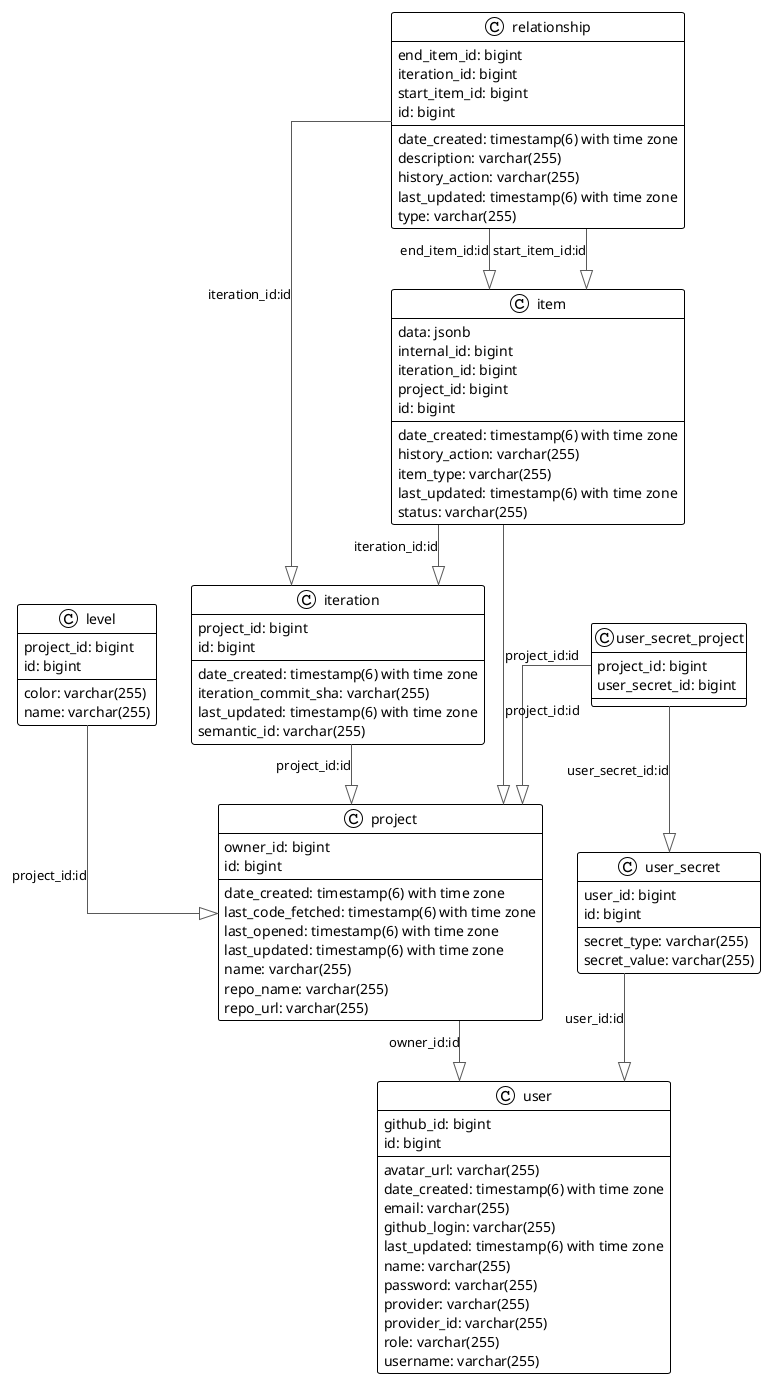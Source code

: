 @startuml

!theme plain
top to bottom direction
skinparam linetype ortho

class item {
   data: jsonb
   date_created: timestamp(6) with time zone
   history_action: varchar(255)
   internal_id: bigint
   item_type: varchar(255)
   last_updated: timestamp(6) with time zone
   status: varchar(255)
   iteration_id: bigint
   project_id: bigint
   id: bigint
}
class iteration {
   date_created: timestamp(6) with time zone
   iteration_commit_sha: varchar(255)
   last_updated: timestamp(6) with time zone
   semantic_id: varchar(255)
   project_id: bigint
   id: bigint
}
class level {
   color: varchar(255)
   name: varchar(255)
   project_id: bigint
   id: bigint
}
class project {
   date_created: timestamp(6) with time zone
   last_code_fetched: timestamp(6) with time zone
   last_opened: timestamp(6) with time zone
   last_updated: timestamp(6) with time zone
   name: varchar(255)
   repo_name: varchar(255)
   repo_url: varchar(255)
   owner_id: bigint
   id: bigint
}
class relationship {
   date_created: timestamp(6) with time zone
   description: varchar(255)
   history_action: varchar(255)
   last_updated: timestamp(6) with time zone
   type: varchar(255)
   end_item_id: bigint
   iteration_id: bigint
   start_item_id: bigint
   id: bigint
}
class user {
   avatar_url: varchar(255)
   date_created: timestamp(6) with time zone
   email: varchar(255)
   github_id: bigint
   github_login: varchar(255)
   last_updated: timestamp(6) with time zone
   name: varchar(255)
   password: varchar(255)
   provider: varchar(255)
   provider_id: varchar(255)
   role: varchar(255)
   username: varchar(255)
   id: bigint
}
class user_secret {
   secret_type: varchar(255)
   secret_value: varchar(255)
   user_id: bigint
   id: bigint
}
class user_secret_project {
   project_id: bigint
   user_secret_id: bigint
}

item                 -[#595959,plain]-^  iteration           : "iteration_id:id"
item                 -[#595959,plain]-^  project             : "project_id:id"
iteration            -[#595959,plain]-^  project             : "project_id:id"
level                -[#595959,plain]-^  project             : "project_id:id"
project              -[#595959,plain]-^  user                : "owner_id:id"
relationship         -[#595959,plain]-^  item                : "end_item_id:id"
relationship         -[#595959,plain]-^  item                : "start_item_id:id"
relationship         -[#595959,plain]-^  iteration           : "iteration_id:id"
user_secret          -[#595959,plain]-^  user                : "user_id:id"
user_secret_project  -[#595959,plain]-^  project             : "project_id:id"
user_secret_project  -[#595959,plain]-^  user_secret         : "user_secret_id:id"
@enduml
